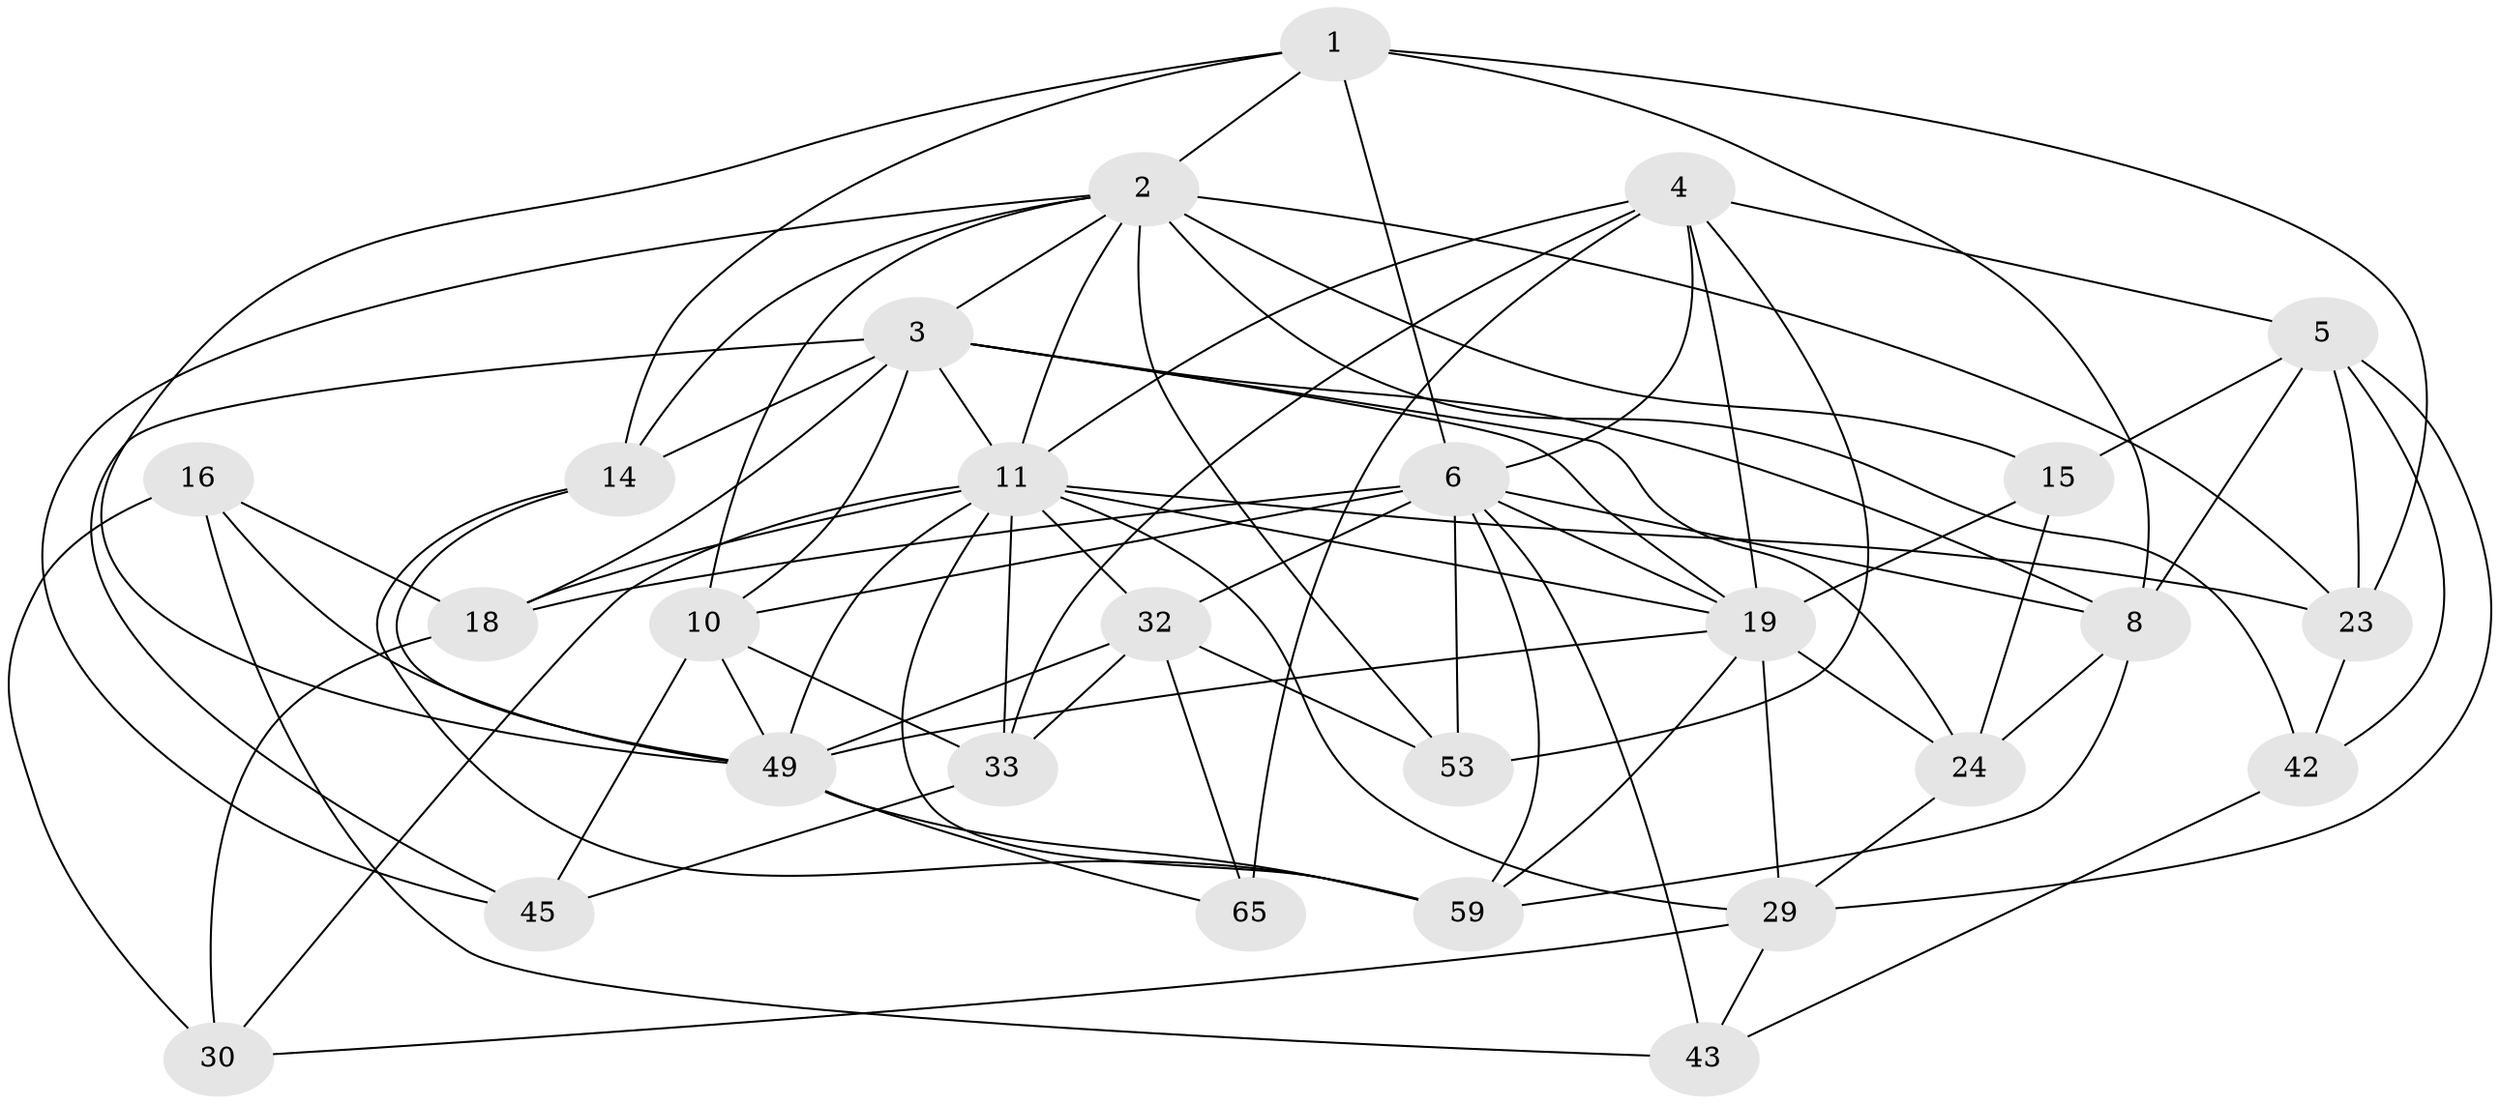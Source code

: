 // original degree distribution, {4: 1.0}
// Generated by graph-tools (version 1.1) at 2025/21/03/04/25 18:21:02]
// undirected, 27 vertices, 82 edges
graph export_dot {
graph [start="1"]
  node [color=gray90,style=filled];
  1 [super="+35"];
  2 [super="+12+28"];
  3 [super="+7"];
  4 [super="+21"];
  5 [super="+37"];
  6 [super="+27+34+9"];
  8 [super="+13"];
  10 [super="+17"];
  11 [super="+40+60"];
  14 [super="+25"];
  15 [super="+38+26"];
  16;
  18 [super="+36"];
  19 [super="+67+41+31"];
  23 [super="+46"];
  24 [super="+61"];
  29 [super="+48"];
  30;
  32 [super="+54"];
  33 [super="+44"];
  42;
  43;
  45;
  49 [super="+66+57+56"];
  53;
  59 [super="+62"];
  65;
  1 -- 14;
  1 -- 23;
  1 -- 6;
  1 -- 8;
  1 -- 49;
  1 -- 2;
  2 -- 14 [weight=2];
  2 -- 15 [weight=3];
  2 -- 23 [weight=2];
  2 -- 11;
  2 -- 3;
  2 -- 10;
  2 -- 42;
  2 -- 45;
  2 -- 53;
  3 -- 8;
  3 -- 10;
  3 -- 45;
  3 -- 19 [weight=2];
  3 -- 24;
  3 -- 18;
  3 -- 14;
  3 -- 11;
  4 -- 53;
  4 -- 11;
  4 -- 65 [weight=2];
  4 -- 19;
  4 -- 6;
  4 -- 33;
  4 -- 5;
  5 -- 23;
  5 -- 15;
  5 -- 29;
  5 -- 8;
  5 -- 42;
  6 -- 32;
  6 -- 18 [weight=2];
  6 -- 8;
  6 -- 10 [weight=2];
  6 -- 59;
  6 -- 53;
  6 -- 43;
  6 -- 19;
  8 -- 59;
  8 -- 24;
  10 -- 33 [weight=2];
  10 -- 45;
  10 -- 49;
  11 -- 32;
  11 -- 49;
  11 -- 23;
  11 -- 59;
  11 -- 29;
  11 -- 33;
  11 -- 18;
  11 -- 30;
  11 -- 19;
  14 -- 49;
  14 -- 59;
  15 -- 24 [weight=2];
  15 -- 19 [weight=2];
  16 -- 18;
  16 -- 43;
  16 -- 30;
  16 -- 49;
  18 -- 30;
  19 -- 59;
  19 -- 29;
  19 -- 49 [weight=2];
  19 -- 24;
  23 -- 42;
  24 -- 29;
  29 -- 30;
  29 -- 43;
  32 -- 53;
  32 -- 49;
  32 -- 33;
  32 -- 65;
  33 -- 45;
  42 -- 43;
  49 -- 59;
  49 -- 65;
}
